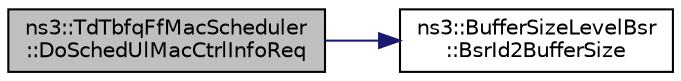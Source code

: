 digraph "ns3::TdTbfqFfMacScheduler::DoSchedUlMacCtrlInfoReq"
{
 // LATEX_PDF_SIZE
  edge [fontname="Helvetica",fontsize="10",labelfontname="Helvetica",labelfontsize="10"];
  node [fontname="Helvetica",fontsize="10",shape=record];
  rankdir="LR";
  Node1 [label="ns3::TdTbfqFfMacScheduler\l::DoSchedUlMacCtrlInfoReq",height=0.2,width=0.4,color="black", fillcolor="grey75", style="filled", fontcolor="black",tooltip="Sched UL MAC control info request."];
  Node1 -> Node2 [color="midnightblue",fontsize="10",style="solid",fontname="Helvetica"];
  Node2 [label="ns3::BufferSizeLevelBsr\l::BsrId2BufferSize",height=0.2,width=0.4,color="black", fillcolor="white", style="filled",URL="$classns3_1_1_buffer_size_level_bsr.html#a67fc905f267ed8ac5a617fe229699122",tooltip="Convert BSR ID to buffer size."];
}
